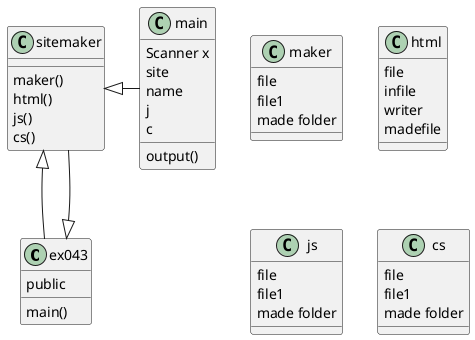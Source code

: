 @startuml
'https://plantuml.com/class-diagram

class ex043
{
    public
    main()
}
class sitemaker
{
    maker()
    html()
    js()
    cs()
}

'classes below this line are methods/functions in the class(es) above
class main
{
    Scanner x
    site
    name
    j
    c
    output()
}
class maker
{
    file
    file1
    made folder
}
class html
{
    file
    infile
    writer
    madefile
}
class js
{
    file
    file1
    made folder
}
class cs
{
    file
    file1
    made folder
}

sitemaker <|-- ex043
ex043 <|-- sitemaker


sitemaker <|- main


@enduml